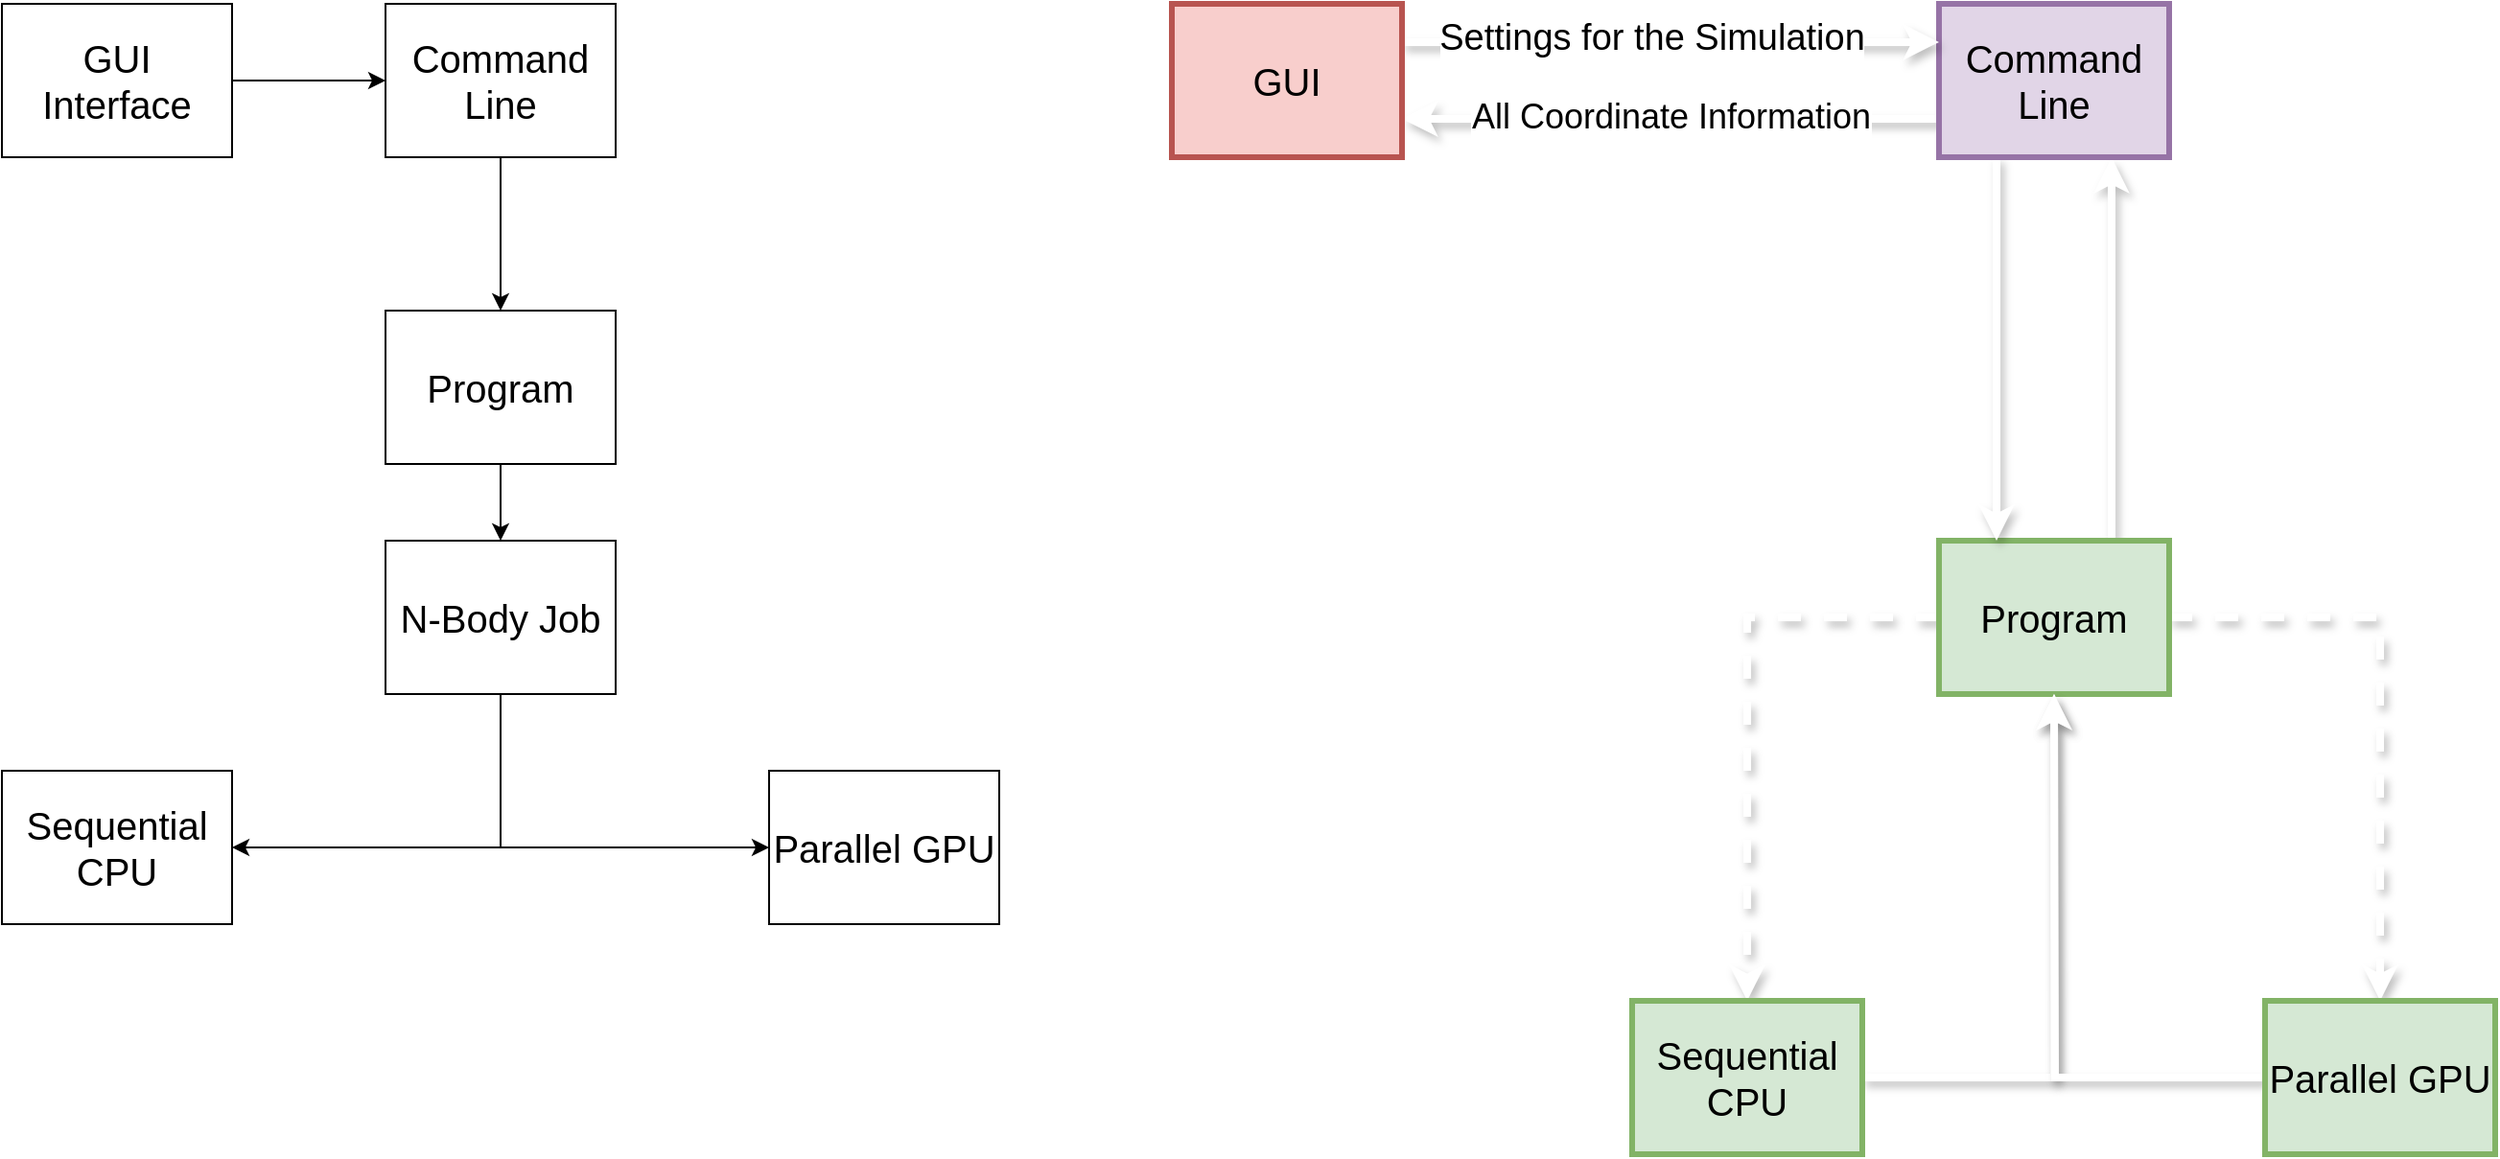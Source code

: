 <mxfile version="15.9.4" type="device"><diagram id="TN_oAtwVy7to75RAg2wS" name="Page-1"><mxGraphModel dx="1773" dy="589" grid="1" gridSize="10" guides="1" tooltips="1" connect="1" arrows="1" fold="1" page="1" pageScale="1" pageWidth="827" pageHeight="1169" math="0" shadow="0"><root><mxCell id="0"/><mxCell id="1" parent="0"/><mxCell id="WZ981M34PblonpuAzOtF-9" style="edgeStyle=orthogonalEdgeStyle;rounded=0;orthogonalLoop=1;jettySize=auto;html=1;entryX=0.5;entryY=0;entryDx=0;entryDy=0;strokeWidth=4;strokeColor=#FFFFFF;shadow=1;dashed=1;" parent="1" source="WZ981M34PblonpuAzOtF-1" target="WZ981M34PblonpuAzOtF-8" edge="1"><mxGeometry relative="1" as="geometry"/></mxCell><mxCell id="WZ981M34PblonpuAzOtF-10" style="edgeStyle=orthogonalEdgeStyle;rounded=0;orthogonalLoop=1;jettySize=auto;html=1;entryX=0.5;entryY=0;entryDx=0;entryDy=0;strokeWidth=4;strokeColor=#FFFFFF;shadow=1;dashed=1;" parent="1" source="WZ981M34PblonpuAzOtF-1" target="WZ981M34PblonpuAzOtF-7" edge="1"><mxGeometry relative="1" as="geometry"/></mxCell><mxCell id="xdwAwc0pgOTJfdY2fm0--5" style="edgeStyle=orthogonalEdgeStyle;rounded=0;orthogonalLoop=1;jettySize=auto;html=1;exitX=0.75;exitY=0;exitDx=0;exitDy=0;entryX=0.75;entryY=1;entryDx=0;entryDy=0;shadow=1;strokeColor=#FFFFFF;strokeWidth=4;" edge="1" parent="1" source="WZ981M34PblonpuAzOtF-1" target="WZ981M34PblonpuAzOtF-2"><mxGeometry relative="1" as="geometry"/></mxCell><mxCell id="WZ981M34PblonpuAzOtF-1" value="&lt;font style=&quot;font-size: 20px&quot;&gt;Program&lt;/font&gt;" style="rounded=0;whiteSpace=wrap;html=1;fillColor=#d5e8d4;strokeColor=#82b366;strokeWidth=3;" parent="1" vertex="1"><mxGeometry x="440" y="400" width="120" height="80" as="geometry"/></mxCell><mxCell id="xdwAwc0pgOTJfdY2fm0--3" style="edgeStyle=orthogonalEdgeStyle;rounded=0;orthogonalLoop=1;jettySize=auto;html=1;exitX=0;exitY=0.75;exitDx=0;exitDy=0;entryX=1;entryY=0.75;entryDx=0;entryDy=0;shadow=1;strokeColor=#FFFFFF;strokeWidth=4;" edge="1" parent="1" source="WZ981M34PblonpuAzOtF-2" target="WZ981M34PblonpuAzOtF-3"><mxGeometry relative="1" as="geometry"/></mxCell><mxCell id="xdwAwc0pgOTJfdY2fm0--12" value="&lt;font style=&quot;font-size: 18px;&quot;&gt;All Coordinate Information&lt;/font&gt;" style="edgeLabel;html=1;align=center;verticalAlign=middle;resizable=0;points=[];fontSize=18;labelBackgroundColor=default;" vertex="1" connectable="0" parent="xdwAwc0pgOTJfdY2fm0--3"><mxGeometry x="0.029" y="-1" relative="1" as="geometry"><mxPoint x="4" as="offset"/></mxGeometry></mxCell><mxCell id="xdwAwc0pgOTJfdY2fm0--4" style="edgeStyle=orthogonalEdgeStyle;rounded=0;orthogonalLoop=1;jettySize=auto;html=1;exitX=0.25;exitY=1;exitDx=0;exitDy=0;entryX=0.25;entryY=0;entryDx=0;entryDy=0;shadow=1;strokeColor=#FFFFFF;strokeWidth=4;" edge="1" parent="1" source="WZ981M34PblonpuAzOtF-2" target="WZ981M34PblonpuAzOtF-1"><mxGeometry relative="1" as="geometry"/></mxCell><mxCell id="WZ981M34PblonpuAzOtF-2" value="&lt;font style=&quot;font-size: 20px&quot;&gt;Command Line&lt;/font&gt;" style="rounded=0;whiteSpace=wrap;html=1;fillColor=#e1d5e7;strokeColor=#9673a6;strokeWidth=3;" parent="1" vertex="1"><mxGeometry x="440" y="120" width="120" height="80" as="geometry"/></mxCell><mxCell id="xdwAwc0pgOTJfdY2fm0--2" style="edgeStyle=orthogonalEdgeStyle;rounded=0;orthogonalLoop=1;jettySize=auto;html=1;exitX=1;exitY=0.25;exitDx=0;exitDy=0;entryX=0;entryY=0.25;entryDx=0;entryDy=0;shadow=1;strokeColor=#FFFFFF;strokeWidth=4;" edge="1" parent="1" source="WZ981M34PblonpuAzOtF-3" target="WZ981M34PblonpuAzOtF-2"><mxGeometry relative="1" as="geometry"/></mxCell><mxCell id="xdwAwc0pgOTJfdY2fm0--11" value="&lt;font style=&quot;font-size: 19px;&quot;&gt;Settings for the Simulation&lt;/font&gt;" style="edgeLabel;html=1;align=center;verticalAlign=middle;resizable=0;points=[];fontSize=19;labelBackgroundColor=default;" vertex="1" connectable="0" parent="xdwAwc0pgOTJfdY2fm0--2"><mxGeometry x="-0.157" y="2" relative="1" as="geometry"><mxPoint x="12" as="offset"/></mxGeometry></mxCell><mxCell id="WZ981M34PblonpuAzOtF-3" value="&lt;font style=&quot;font-size: 20px&quot;&gt;GUI&lt;/font&gt;" style="rounded=0;whiteSpace=wrap;html=1;fillColor=#f8cecc;strokeColor=#b85450;strokeWidth=3;" parent="1" vertex="1"><mxGeometry x="40" y="120" width="120" height="80" as="geometry"/></mxCell><mxCell id="xdwAwc0pgOTJfdY2fm0--6" style="edgeStyle=orthogonalEdgeStyle;rounded=0;orthogonalLoop=1;jettySize=auto;html=1;exitX=1;exitY=0.5;exitDx=0;exitDy=0;entryX=0.5;entryY=1;entryDx=0;entryDy=0;shadow=1;strokeColor=#FFFFFF;strokeWidth=4;" edge="1" parent="1" source="WZ981M34PblonpuAzOtF-7" target="WZ981M34PblonpuAzOtF-1"><mxGeometry relative="1" as="geometry"/></mxCell><mxCell id="WZ981M34PblonpuAzOtF-7" value="&lt;font style=&quot;font-size: 20px&quot;&gt;Sequential CPU&lt;/font&gt;" style="rounded=0;whiteSpace=wrap;html=1;fillColor=#d5e8d4;strokeColor=#82b366;strokeWidth=3;" parent="1" vertex="1"><mxGeometry x="280" y="640" width="120" height="80" as="geometry"/></mxCell><mxCell id="xdwAwc0pgOTJfdY2fm0--7" style="edgeStyle=orthogonalEdgeStyle;rounded=0;orthogonalLoop=1;jettySize=auto;html=1;exitX=0;exitY=0.5;exitDx=0;exitDy=0;shadow=1;strokeColor=#FFFFFF;strokeWidth=4;" edge="1" parent="1" source="WZ981M34PblonpuAzOtF-8"><mxGeometry relative="1" as="geometry"><mxPoint x="500" y="480" as="targetPoint"/></mxGeometry></mxCell><mxCell id="WZ981M34PblonpuAzOtF-8" value="&lt;span style=&quot;font-size: 20px&quot;&gt;Parallel GPU&lt;/span&gt;" style="rounded=0;whiteSpace=wrap;html=1;fillColor=#d5e8d4;strokeColor=#82b366;strokeWidth=3;" parent="1" vertex="1"><mxGeometry x="610" y="640" width="120" height="80" as="geometry"/></mxCell><mxCell id="WZ981M34PblonpuAzOtF-24" style="edgeStyle=orthogonalEdgeStyle;rounded=0;orthogonalLoop=1;jettySize=auto;html=1;entryX=0;entryY=0.5;entryDx=0;entryDy=0;exitX=0.5;exitY=1;exitDx=0;exitDy=0;" parent="1" source="WZ981M34PblonpuAzOtF-34" target="WZ981M34PblonpuAzOtF-33" edge="1"><mxGeometry relative="1" as="geometry"/></mxCell><mxCell id="WZ981M34PblonpuAzOtF-25" style="edgeStyle=orthogonalEdgeStyle;rounded=0;orthogonalLoop=1;jettySize=auto;html=1;entryX=1;entryY=0.5;entryDx=0;entryDy=0;exitX=0.5;exitY=1;exitDx=0;exitDy=0;" parent="1" source="WZ981M34PblonpuAzOtF-34" target="WZ981M34PblonpuAzOtF-32" edge="1"><mxGeometry relative="1" as="geometry"/></mxCell><mxCell id="WZ981M34PblonpuAzOtF-26" style="edgeStyle=orthogonalEdgeStyle;rounded=0;orthogonalLoop=1;jettySize=auto;html=1;entryX=0.5;entryY=0;entryDx=0;entryDy=0;" parent="1" source="WZ981M34PblonpuAzOtF-27" target="WZ981M34PblonpuAzOtF-34" edge="1"><mxGeometry relative="1" as="geometry"/></mxCell><mxCell id="WZ981M34PblonpuAzOtF-27" value="&lt;font style=&quot;font-size: 20px&quot;&gt;Program&lt;/font&gt;" style="rounded=0;whiteSpace=wrap;html=1;" parent="1" vertex="1"><mxGeometry x="-370" y="280" width="120" height="80" as="geometry"/></mxCell><mxCell id="WZ981M34PblonpuAzOtF-28" style="edgeStyle=orthogonalEdgeStyle;rounded=0;orthogonalLoop=1;jettySize=auto;html=1;entryX=0.5;entryY=0;entryDx=0;entryDy=0;" parent="1" source="WZ981M34PblonpuAzOtF-29" target="WZ981M34PblonpuAzOtF-27" edge="1"><mxGeometry relative="1" as="geometry"/></mxCell><mxCell id="WZ981M34PblonpuAzOtF-29" value="&lt;font style=&quot;font-size: 20px&quot;&gt;Command Line&lt;/font&gt;" style="rounded=0;whiteSpace=wrap;html=1;" parent="1" vertex="1"><mxGeometry x="-370" y="120" width="120" height="80" as="geometry"/></mxCell><mxCell id="WZ981M34PblonpuAzOtF-30" style="edgeStyle=orthogonalEdgeStyle;rounded=0;orthogonalLoop=1;jettySize=auto;html=1;" parent="1" source="WZ981M34PblonpuAzOtF-31" target="WZ981M34PblonpuAzOtF-29" edge="1"><mxGeometry relative="1" as="geometry"><mxPoint x="-220" y="290" as="targetPoint"/></mxGeometry></mxCell><mxCell id="WZ981M34PblonpuAzOtF-31" value="&lt;font style=&quot;font-size: 20px&quot;&gt;GUI Interface&lt;/font&gt;" style="rounded=0;whiteSpace=wrap;html=1;" parent="1" vertex="1"><mxGeometry x="-570" y="120" width="120" height="80" as="geometry"/></mxCell><mxCell id="WZ981M34PblonpuAzOtF-32" value="&lt;font style=&quot;font-size: 20px&quot;&gt;Sequential CPU&lt;/font&gt;" style="rounded=0;whiteSpace=wrap;html=1;" parent="1" vertex="1"><mxGeometry x="-570" y="520" width="120" height="80" as="geometry"/></mxCell><mxCell id="WZ981M34PblonpuAzOtF-33" value="&lt;span style=&quot;font-size: 20px&quot;&gt;Parallel GPU&lt;/span&gt;" style="rounded=0;whiteSpace=wrap;html=1;" parent="1" vertex="1"><mxGeometry x="-170" y="520" width="120" height="80" as="geometry"/></mxCell><mxCell id="WZ981M34PblonpuAzOtF-34" value="&lt;font style=&quot;font-size: 20px&quot;&gt;N-Body Job&lt;/font&gt;" style="rounded=0;whiteSpace=wrap;html=1;" parent="1" vertex="1"><mxGeometry x="-370" y="400" width="120" height="80" as="geometry"/></mxCell></root></mxGraphModel></diagram></mxfile>